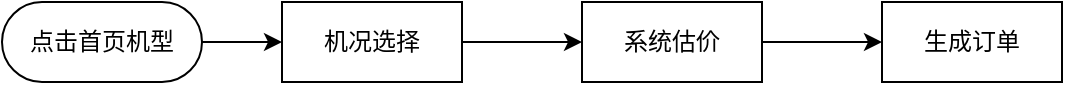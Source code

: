 <mxfile version="13.0.9">
    <diagram id="3WpzC5xk14bhtVJEzvI1" name="Page-1">
        <mxGraphModel dx="748" dy="578" grid="1" gridSize="10" guides="1" tooltips="1" connect="1" arrows="1" fold="1" page="1" pageScale="1" pageWidth="827" pageHeight="1169" math="0" shadow="0">
            <root>
                <mxCell id="0"/>
                <mxCell id="1" parent="0"/>
                <mxCell id="5" style="edgeStyle=orthogonalEdgeStyle;rounded=0;orthogonalLoop=1;jettySize=auto;html=1;exitX=1;exitY=0.5;exitDx=0;exitDy=0;" parent="1" source="2" target="3" edge="1">
                    <mxGeometry relative="1" as="geometry"/>
                </mxCell>
                <mxCell id="2" value="点击首页机型" style="rounded=1;whiteSpace=wrap;html=1;arcSize=50;" parent="1" vertex="1">
                    <mxGeometry x="140" y="260" width="100" height="40" as="geometry"/>
                </mxCell>
                <mxCell id="11" style="edgeStyle=orthogonalEdgeStyle;rounded=0;orthogonalLoop=1;jettySize=auto;html=1;exitX=1;exitY=0.5;exitDx=0;exitDy=0;entryX=0;entryY=0.5;entryDx=0;entryDy=0;" edge="1" parent="1" source="3" target="6">
                    <mxGeometry relative="1" as="geometry"/>
                </mxCell>
                <mxCell id="3" value="机况选择" style="rounded=0;whiteSpace=wrap;html=1;" parent="1" vertex="1">
                    <mxGeometry x="280" y="260" width="90" height="40" as="geometry"/>
                </mxCell>
                <mxCell id="12" style="edgeStyle=orthogonalEdgeStyle;rounded=0;orthogonalLoop=1;jettySize=auto;html=1;exitX=1;exitY=0.5;exitDx=0;exitDy=0;" edge="1" parent="1" source="6" target="10">
                    <mxGeometry relative="1" as="geometry"/>
                </mxCell>
                <mxCell id="6" value="系统估价" style="rounded=0;whiteSpace=wrap;html=1;" parent="1" vertex="1">
                    <mxGeometry x="430" y="260" width="90" height="40" as="geometry"/>
                </mxCell>
                <mxCell id="8" style="edgeStyle=orthogonalEdgeStyle;rounded=0;orthogonalLoop=1;jettySize=auto;html=1;exitX=0.5;exitY=1;exitDx=0;exitDy=0;" parent="1" source="6" target="6" edge="1">
                    <mxGeometry relative="1" as="geometry"/>
                </mxCell>
                <mxCell id="10" value="生成订单" style="rounded=0;whiteSpace=wrap;html=1;" parent="1" vertex="1">
                    <mxGeometry x="580" y="260" width="90" height="40" as="geometry"/>
                </mxCell>
            </root>
        </mxGraphModel>
    </diagram>
</mxfile>